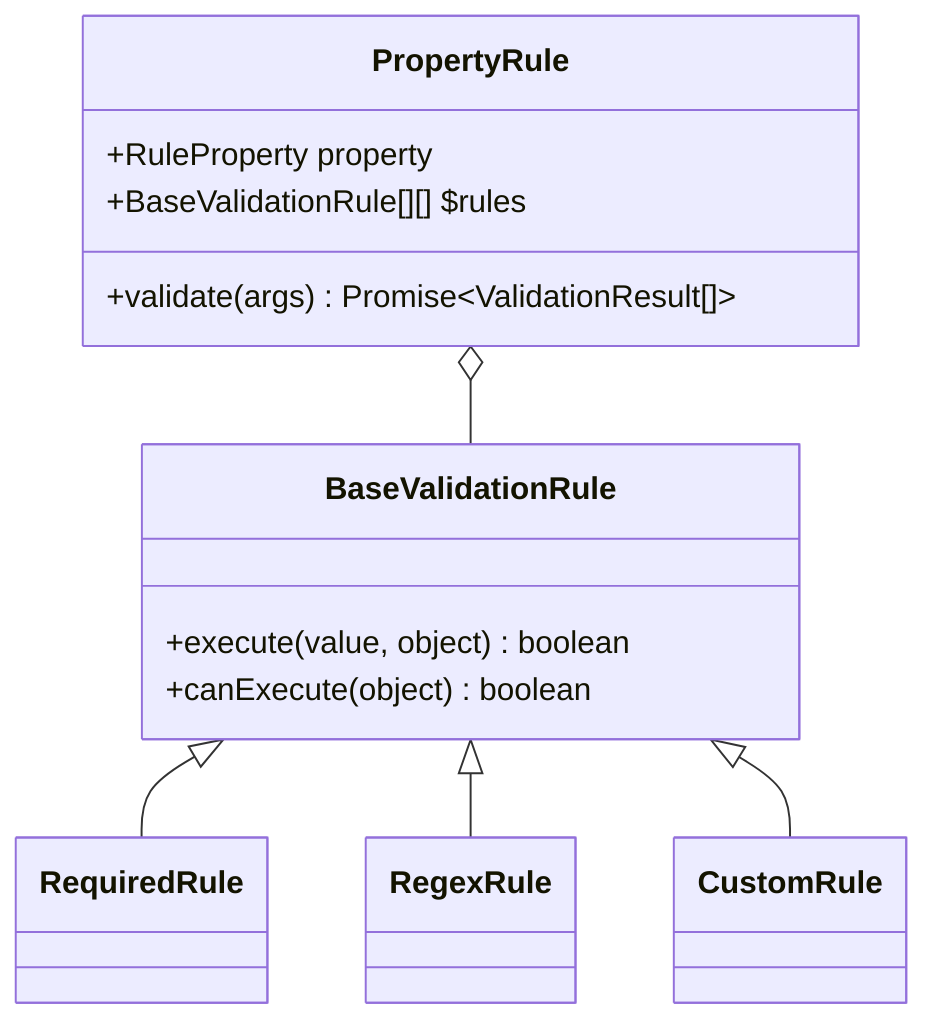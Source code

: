 classDiagram
  BaseValidationRule <|-- RequiredRule
  BaseValidationRule <|-- RegexRule
  BaseValidationRule <|-- CustomRule
  PropertyRule o-- BaseValidationRule

  class PropertyRule {
    +RuleProperty property
    +BaseValidationRule[][] $rules
    +validate(args) Promise~ValidationResult[]~
  }
  class BaseValidationRule {
    +execute(value, object) boolean
    +canExecute(object) boolean
  }
  class RequiredRule {
  }
  class RegexRule {
  }
  class CustomRule {
  }